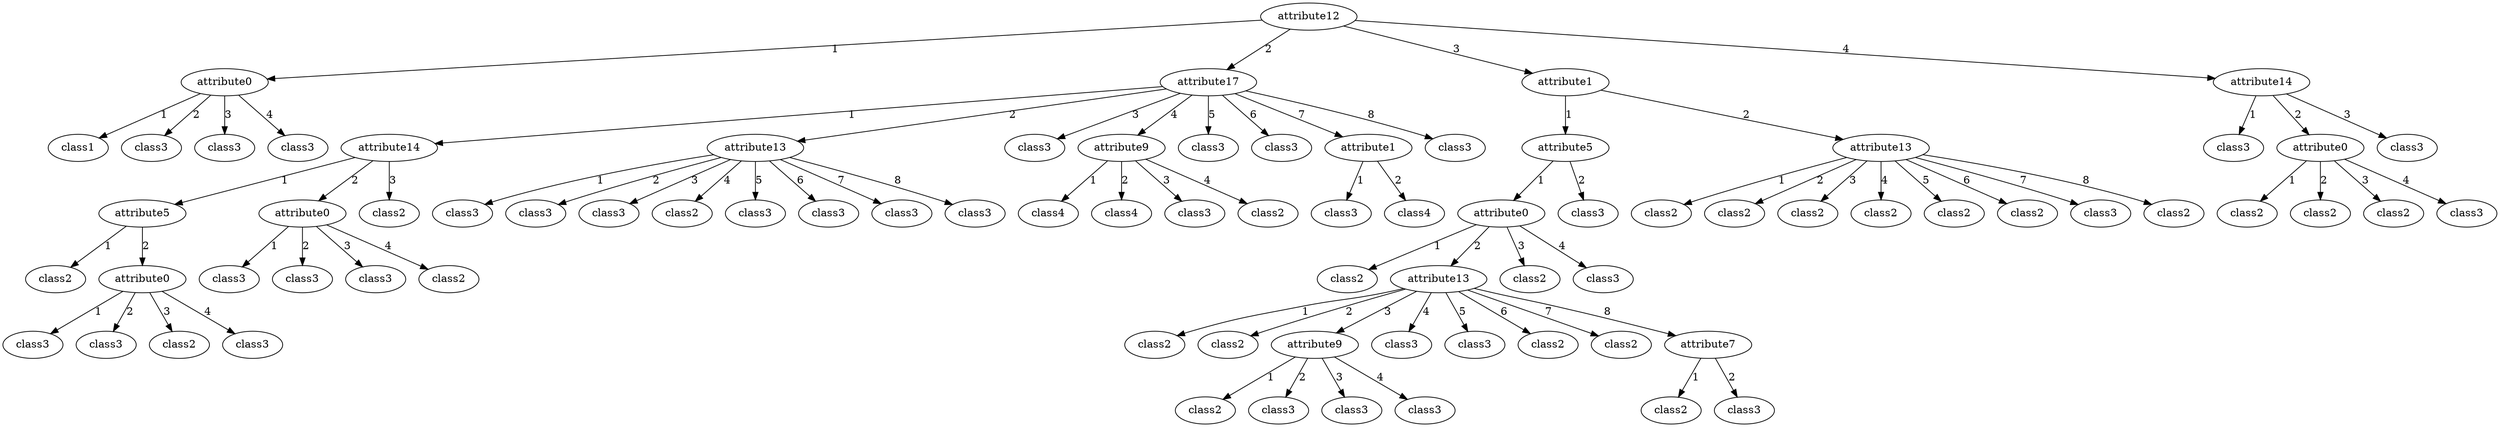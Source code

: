 digraph {
	1 [label=attribute12]
	1 -> 2 [label=1]
	2 [label=attribute0]
	2 -> 3 [label=1]
	3 [label=class1]
	2 -> 4 [label=2]
	4 [label=class3]
	2 -> 5 [label=3]
	5 [label=class3]
	2 -> 6 [label=4]
	6 [label=class3]
	1 -> 7 [label=2]
	7 [label=attribute17]
	7 -> 8 [label=1]
	8 [label=attribute14]
	8 -> 9 [label=1]
	9 [label=attribute5]
	9 -> 10 [label=1]
	10 [label=class2]
	9 -> 11 [label=2]
	11 [label=attribute0]
	11 -> 12 [label=1]
	12 [label=class3]
	11 -> 13 [label=2]
	13 [label=class3]
	11 -> 14 [label=3]
	14 [label=class2]
	11 -> 15 [label=4]
	15 [label=class3]
	8 -> 16 [label=2]
	16 [label=attribute0]
	16 -> 17 [label=1]
	17 [label=class3]
	16 -> 18 [label=2]
	18 [label=class3]
	16 -> 19 [label=3]
	19 [label=class3]
	16 -> 20 [label=4]
	20 [label=class2]
	8 -> 21 [label=3]
	21 [label=class2]
	7 -> 22 [label=2]
	22 [label=attribute13]
	22 -> 23 [label=1]
	23 [label=class3]
	22 -> 24 [label=2]
	24 [label=class3]
	22 -> 25 [label=3]
	25 [label=class3]
	22 -> 26 [label=4]
	26 [label=class2]
	22 -> 27 [label=5]
	27 [label=class3]
	22 -> 28 [label=6]
	28 [label=class3]
	22 -> 29 [label=7]
	29 [label=class3]
	22 -> 30 [label=8]
	30 [label=class3]
	7 -> 31 [label=3]
	31 [label=class3]
	7 -> 32 [label=4]
	32 [label=attribute9]
	32 -> 33 [label=1]
	33 [label=class4]
	32 -> 34 [label=2]
	34 [label=class4]
	32 -> 35 [label=3]
	35 [label=class3]
	32 -> 36 [label=4]
	36 [label=class2]
	7 -> 37 [label=5]
	37 [label=class3]
	7 -> 38 [label=6]
	38 [label=class3]
	7 -> 39 [label=7]
	39 [label=attribute1]
	39 -> 40 [label=1]
	40 [label=class3]
	39 -> 41 [label=2]
	41 [label=class4]
	7 -> 42 [label=8]
	42 [label=class3]
	1 -> 43 [label=3]
	43 [label=attribute1]
	43 -> 44 [label=1]
	44 [label=attribute5]
	44 -> 45 [label=1]
	45 [label=attribute0]
	45 -> 46 [label=1]
	46 [label=class2]
	45 -> 47 [label=2]
	47 [label=attribute13]
	47 -> 48 [label=1]
	48 [label=class2]
	47 -> 49 [label=2]
	49 [label=class2]
	47 -> 50 [label=3]
	50 [label=attribute9]
	50 -> 51 [label=1]
	51 [label=class2]
	50 -> 52 [label=2]
	52 [label=class3]
	50 -> 53 [label=3]
	53 [label=class3]
	50 -> 54 [label=4]
	54 [label=class3]
	47 -> 55 [label=4]
	55 [label=class3]
	47 -> 56 [label=5]
	56 [label=class3]
	47 -> 57 [label=6]
	57 [label=class2]
	47 -> 58 [label=7]
	58 [label=class2]
	47 -> 59 [label=8]
	59 [label=attribute7]
	59 -> 60 [label=1]
	60 [label=class2]
	59 -> 61 [label=2]
	61 [label=class3]
	45 -> 62 [label=3]
	62 [label=class2]
	45 -> 63 [label=4]
	63 [label=class3]
	44 -> 64 [label=2]
	64 [label=class3]
	43 -> 65 [label=2]
	65 [label=attribute13]
	65 -> 66 [label=1]
	66 [label=class2]
	65 -> 67 [label=2]
	67 [label=class2]
	65 -> 68 [label=3]
	68 [label=class2]
	65 -> 69 [label=4]
	69 [label=class2]
	65 -> 70 [label=5]
	70 [label=class2]
	65 -> 71 [label=6]
	71 [label=class2]
	65 -> 72 [label=7]
	72 [label=class3]
	65 -> 73 [label=8]
	73 [label=class2]
	1 -> 74 [label=4]
	74 [label=attribute14]
	74 -> 75 [label=1]
	75 [label=class3]
	74 -> 76 [label=2]
	76 [label=attribute0]
	76 -> 77 [label=1]
	77 [label=class2]
	76 -> 78 [label=2]
	78 [label=class2]
	76 -> 79 [label=3]
	79 [label=class2]
	76 -> 80 [label=4]
	80 [label=class3]
	74 -> 81 [label=3]
	81 [label=class3]
}
